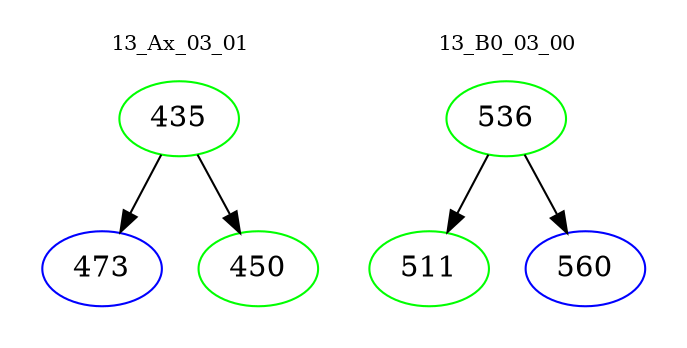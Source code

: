 digraph{
subgraph cluster_0 {
color = white
label = "13_Ax_03_01";
fontsize=10;
T0_435 [label="435", color="green"]
T0_435 -> T0_473 [color="black"]
T0_473 [label="473", color="blue"]
T0_435 -> T0_450 [color="black"]
T0_450 [label="450", color="green"]
}
subgraph cluster_1 {
color = white
label = "13_B0_03_00";
fontsize=10;
T1_536 [label="536", color="green"]
T1_536 -> T1_511 [color="black"]
T1_511 [label="511", color="green"]
T1_536 -> T1_560 [color="black"]
T1_560 [label="560", color="blue"]
}
}
